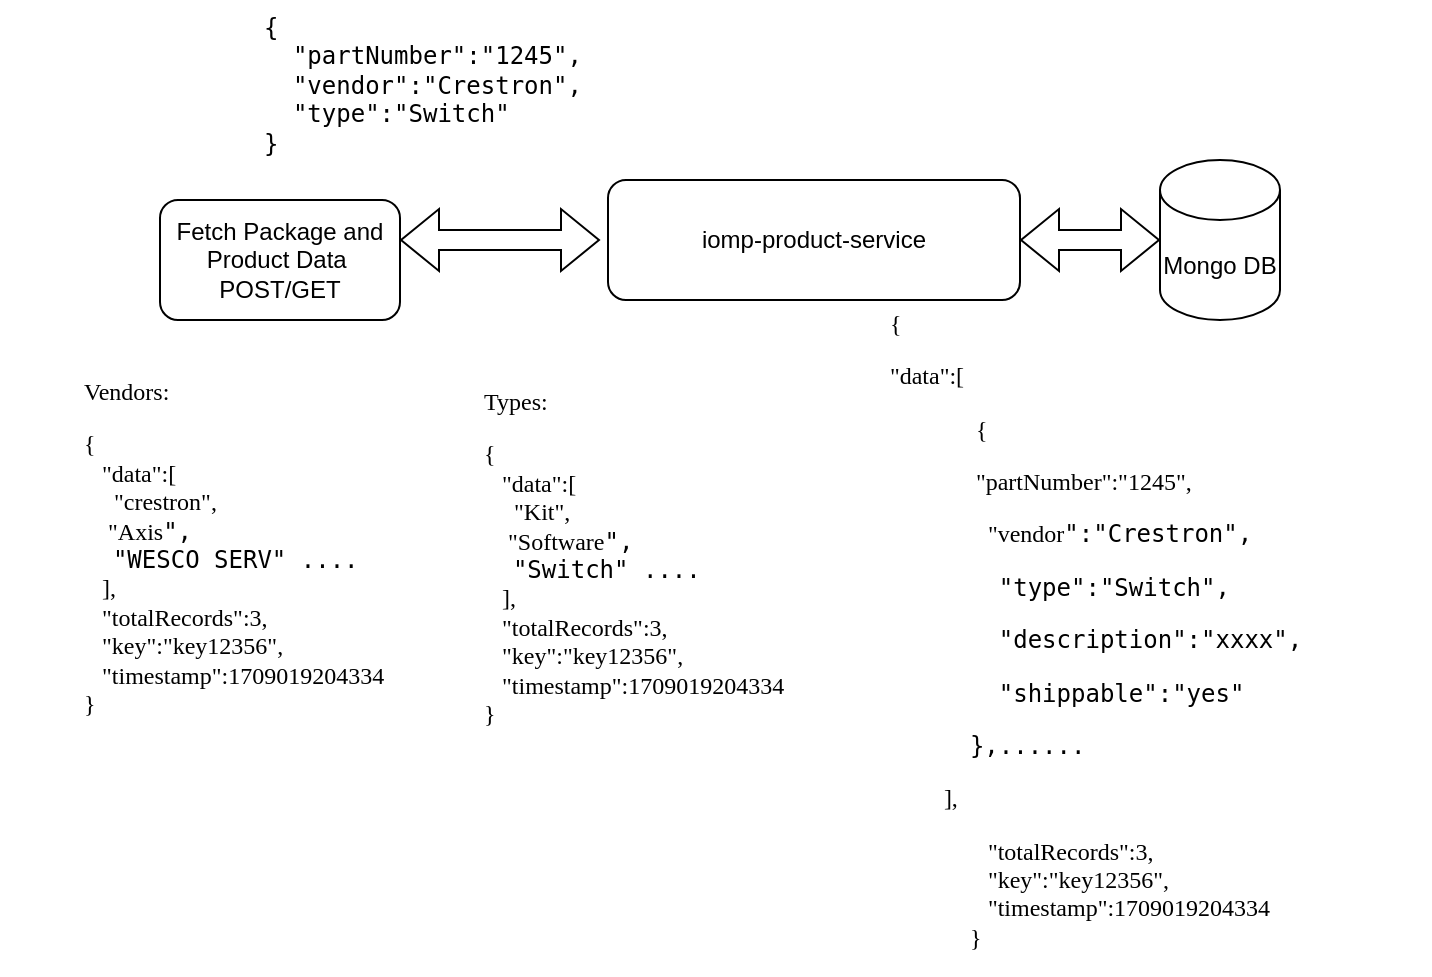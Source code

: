 <mxfile version="24.6.3" type="github">
  <diagram name="Page-1" id="BYTXbC25DRY8ZI2Z7DPX">
    <mxGraphModel dx="1026" dy="556" grid="1" gridSize="10" guides="1" tooltips="1" connect="1" arrows="1" fold="1" page="1" pageScale="1" pageWidth="827" pageHeight="1169" math="0" shadow="0">
      <root>
        <mxCell id="0" />
        <mxCell id="1" parent="0" />
        <mxCell id="M__pvSeYkyBA2umGWvLx-5" value="Fetch Package and Product Data&amp;nbsp;&lt;div&gt;POST/GET&lt;/div&gt;" style="rounded=1;whiteSpace=wrap;html=1;" parent="1" vertex="1">
          <mxGeometry x="100" y="300" width="120" height="60" as="geometry" />
        </mxCell>
        <mxCell id="M__pvSeYkyBA2umGWvLx-6" value="" style="rounded=1;whiteSpace=wrap;html=1;" parent="1" vertex="1">
          <mxGeometry x="324" y="290" width="206" height="60" as="geometry" />
        </mxCell>
        <mxCell id="M__pvSeYkyBA2umGWvLx-7" value="iomp-product-service" style="text;html=1;align=center;verticalAlign=middle;whiteSpace=wrap;rounded=0;" parent="1" vertex="1">
          <mxGeometry x="357" y="307.5" width="140" height="25" as="geometry" />
        </mxCell>
        <mxCell id="M__pvSeYkyBA2umGWvLx-13" value="" style="shape=flexArrow;endArrow=classic;startArrow=classic;html=1;rounded=0;" parent="1" edge="1">
          <mxGeometry width="100" height="100" relative="1" as="geometry">
            <mxPoint x="220" y="320" as="sourcePoint" />
            <mxPoint x="320" y="320" as="targetPoint" />
          </mxGeometry>
        </mxCell>
        <mxCell id="M__pvSeYkyBA2umGWvLx-14" value="" style="shape=flexArrow;endArrow=classic;startArrow=classic;html=1;rounded=0;" parent="1" edge="1">
          <mxGeometry width="100" height="100" relative="1" as="geometry">
            <mxPoint x="530" y="320" as="sourcePoint" />
            <mxPoint x="600" y="320" as="targetPoint" />
          </mxGeometry>
        </mxCell>
        <mxCell id="M__pvSeYkyBA2umGWvLx-25" value="Mongo DB" style="shape=cylinder3;whiteSpace=wrap;html=1;boundedLbl=1;backgroundOutline=1;size=15;" parent="1" vertex="1">
          <mxGeometry x="600" y="280" width="60" height="80" as="geometry" />
        </mxCell>
        <mxCell id="M__pvSeYkyBA2umGWvLx-46" value="&lt;pre style=&quot;margin-top: 0px;&quot;&gt;{&lt;br&gt;  &quot;partNumber&quot;:&quot;1245&quot;,&lt;br&gt;  &quot;vendor&quot;:&quot;Crestron&quot;,&lt;br&gt;  &quot;type&quot;:&quot;Switch&quot;&lt;br&gt;}&lt;/pre&gt;" style="text;html=1;whiteSpace=wrap;overflow=hidden;rounded=0;align=left;" parent="1" vertex="1">
          <mxGeometry x="150" y="200" width="280" height="80" as="geometry" />
        </mxCell>
        <mxCell id="eWnXWsVsrv5pQYVKBkyM-1" value="&lt;pre style=&quot;margin-top: 0px;&quot;&gt;&lt;pre&gt;&lt;blockquote&gt;&lt;font face=&quot;Verdana&quot;&gt;Vendors:&lt;/font&gt;&lt;/blockquote&gt;&lt;blockquote&gt;&lt;font face=&quot;Verdana&quot;&gt;{&lt;br&gt;&lt;/font&gt;&lt;font face=&quot;Verdana&quot;&gt;   &quot;data&quot;:[&lt;br&gt;&lt;/font&gt;&lt;font face=&quot;Verdana&quot;&gt;     &quot;crestron&quot;,&lt;br&gt;&lt;/font&gt;&lt;font face=&quot;Verdana&quot;&gt;    &quot;Axis&lt;/font&gt;&quot;,&lt;br&gt;  &quot;WESCO SERV&quot; ....&lt;br&gt;&lt;font face=&quot;Verdana&quot;&gt;   ],&lt;br&gt;&lt;/font&gt;&lt;font face=&quot;Verdana&quot;&gt;   &quot;totalRecords&quot;:3,&lt;br&gt;&lt;/font&gt;&lt;font face=&quot;Verdana&quot;&gt;   &quot;key&quot;:&quot;key12356&quot;,&lt;br&gt;&lt;/font&gt;&lt;font face=&quot;Verdana&quot;&gt;   &quot;timestamp&quot;:1709019204334&lt;br&gt;&lt;/font&gt;&lt;font face=&quot;Verdana&quot;&gt;}&lt;/font&gt;&lt;/blockquote&gt;&lt;/pre&gt;&lt;/pre&gt;" style="text;html=1;whiteSpace=wrap;overflow=hidden;rounded=0;align=left;" parent="1" vertex="1">
          <mxGeometry x="20" y="370" width="250" height="220" as="geometry" />
        </mxCell>
        <mxCell id="V74e8FULXuamF04aTMyP-1" value="&lt;pre style=&quot;margin-top: 0px;&quot;&gt;&lt;pre&gt;&lt;blockquote&gt;&lt;font face=&quot;Verdana&quot;&gt;Types:&lt;/font&gt;&lt;/blockquote&gt;&lt;blockquote&gt;&lt;font face=&quot;Verdana&quot;&gt;{&lt;br&gt;&lt;/font&gt;&lt;font face=&quot;Verdana&quot;&gt;   &quot;data&quot;:[&lt;br&gt;&lt;/font&gt;&lt;font face=&quot;Verdana&quot;&gt;     &quot;Kit&quot;,&lt;br&gt;&lt;/font&gt;&lt;font face=&quot;Verdana&quot;&gt;    &quot;Software&lt;/font&gt;&quot;,&lt;br&gt;  &quot;Switch&quot; ....&lt;br&gt;&lt;font face=&quot;Verdana&quot;&gt;   ],&lt;br&gt;&lt;/font&gt;&lt;font face=&quot;Verdana&quot;&gt;   &quot;totalRecords&quot;:3,&lt;br&gt;&lt;/font&gt;&lt;font face=&quot;Verdana&quot;&gt;   &quot;key&quot;:&quot;key12356&quot;,&lt;br&gt;&lt;/font&gt;&lt;font face=&quot;Verdana&quot;&gt;   &quot;timestamp&quot;:1709019204334&lt;br&gt;&lt;/font&gt;&lt;font face=&quot;Verdana&quot;&gt;}&lt;/font&gt;&lt;/blockquote&gt;&lt;/pre&gt;&lt;/pre&gt;" style="text;html=1;whiteSpace=wrap;overflow=hidden;rounded=0;align=left;" parent="1" vertex="1">
          <mxGeometry x="220" y="375" width="250" height="195" as="geometry" />
        </mxCell>
        <mxCell id="V74e8FULXuamF04aTMyP-2" value="&lt;pre style=&quot;text-align: left;&quot;&gt;&lt;blockquote&gt;&lt;span style=&quot;font-family: Verdana; background-color: initial; white-space: normal;&quot;&gt;{&lt;/span&gt;&lt;/blockquote&gt;&lt;blockquote&gt;&lt;font face=&quot;Verdana&quot;&gt;&quot;data&quot;:[&lt;/font&gt;&lt;/blockquote&gt;&lt;/pre&gt;&lt;blockquote style=&quot;margin: 0 0 0 40px; border: none; padding: 0px;&quot;&gt;&lt;pre style=&quot;text-align: left;&quot;&gt;&lt;blockquote&gt;&lt;font face=&quot;Verdana&quot;&gt; { &lt;/font&gt;&lt;span style=&quot;font-family: Verdana; background-color: initial; white-space: normal;&quot;&gt;&amp;nbsp; &amp;nbsp; &amp;nbsp; &amp;nbsp;&amp;nbsp;&lt;/span&gt;&lt;/blockquote&gt;&lt;blockquote&gt;&lt;span style=&quot;font-family: Verdana; background-color: initial; white-space: normal;&quot;&gt;&amp;nbsp;&quot;partNumber&quot;:&quot;1245&quot;,&lt;/span&gt;&lt;/blockquote&gt;&lt;/pre&gt;&lt;pre style=&quot;text-align: left;&quot;&gt;&lt;blockquote&gt;&lt;font face=&quot;Verdana&quot;&gt;   &quot;vendor&lt;/font&gt;&quot;:&quot;Crestron&quot;,&lt;/blockquote&gt;&lt;/pre&gt;&lt;pre style=&quot;text-align: left;&quot;&gt;&lt;blockquote&gt;  &quot;type&quot;:&quot;Switch&quot;,&lt;/blockquote&gt;&lt;/pre&gt;&lt;pre style=&quot;text-align: left;&quot;&gt;&lt;blockquote&gt;  &quot;description&quot;:&quot;xxxx&quot;,&lt;/blockquote&gt;&lt;/pre&gt;&lt;pre style=&quot;text-align: left;&quot;&gt;&lt;blockquote&gt;  &quot;shippable&quot;:&quot;yes&quot;&lt;/blockquote&gt;&lt;/pre&gt;&lt;pre style=&quot;text-align: left;&quot;&gt;&lt;blockquote&gt;},......&lt;/blockquote&gt;&lt;/pre&gt;&lt;/blockquote&gt;&lt;pre style=&quot;text-align: left;&quot;&gt;&lt;blockquote&gt;&lt;font face=&quot;Verdana&quot;&gt;         ],&lt;br&gt;&lt;/font&gt;&lt;blockquote&gt;&lt;font face=&quot;Verdana&quot;&gt;   &quot;totalRecords&quot;:3,&lt;br&gt;&lt;/font&gt;&lt;font face=&quot;Verdana&quot;&gt;   &quot;key&quot;:&quot;key12356&quot;,&lt;br&gt;&lt;/font&gt;&lt;font face=&quot;Verdana&quot;&gt;   &quot;timestamp&quot;:1709019204334&lt;br&gt;&lt;/font&gt;&lt;font face=&quot;Verdana&quot;&gt;}&lt;/font&gt;&lt;/blockquote&gt;&lt;/blockquote&gt;&lt;/pre&gt;" style="text;html=1;align=center;verticalAlign=middle;whiteSpace=wrap;rounded=0;" parent="1" vertex="1">
          <mxGeometry x="460" y="420" width="240" height="190" as="geometry" />
        </mxCell>
      </root>
    </mxGraphModel>
  </diagram>
</mxfile>
